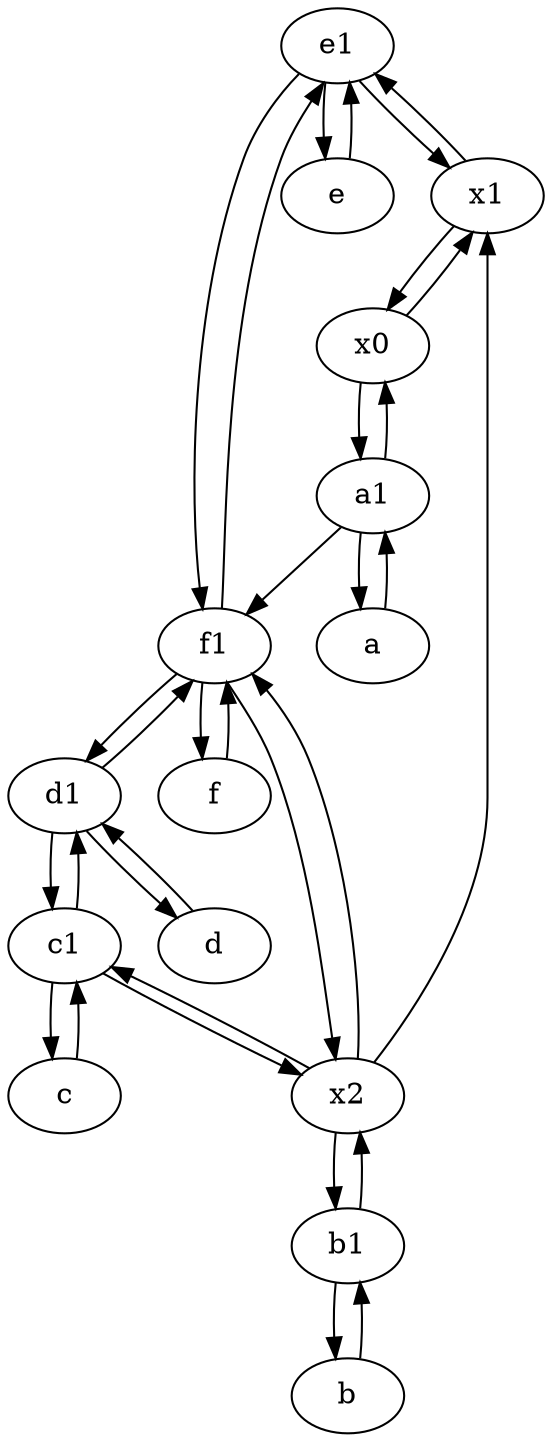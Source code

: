 digraph  {
	e1 [pos="25,45!"];
	x1;
	e [pos="30,50!"];
	c1 [pos="30,15!"];
	x2;
	f1;
	a1 [pos="40,15!"];
	b [pos="50,20!"];
	a [pos="40,10!"];
	c [pos="20,10!"];
	f [pos="15,45!"];
	d [pos="20,30!"];
	d1 [pos="25,30!"];
	x0;
	b1 [pos="45,20!"];
	d -> d1;
	d1 -> f1;
	d1 -> d;
	b -> b1;
	e -> e1;
	x0 -> a1;
	e1 -> x1;
	c -> c1;
	f1 -> d1;
	a -> a1;
	f -> f1;
	x2 -> c1;
	x1 -> e1;
	x2 -> b1;
	a1 -> x0;
	c1 -> x2;
	e1 -> e;
	e1 -> f1;
	x1 -> x0;
	c1 -> c;
	c1 -> d1;
	b1 -> b;
	d1 -> c1;
	x0 -> x1;
	a1 -> a;
	f1 -> e1;
	a1 -> f1;
	f1 -> x2;
	f1 -> f;
	b1 -> x2;
	x2 -> f1;
	x2 -> x1;

	}